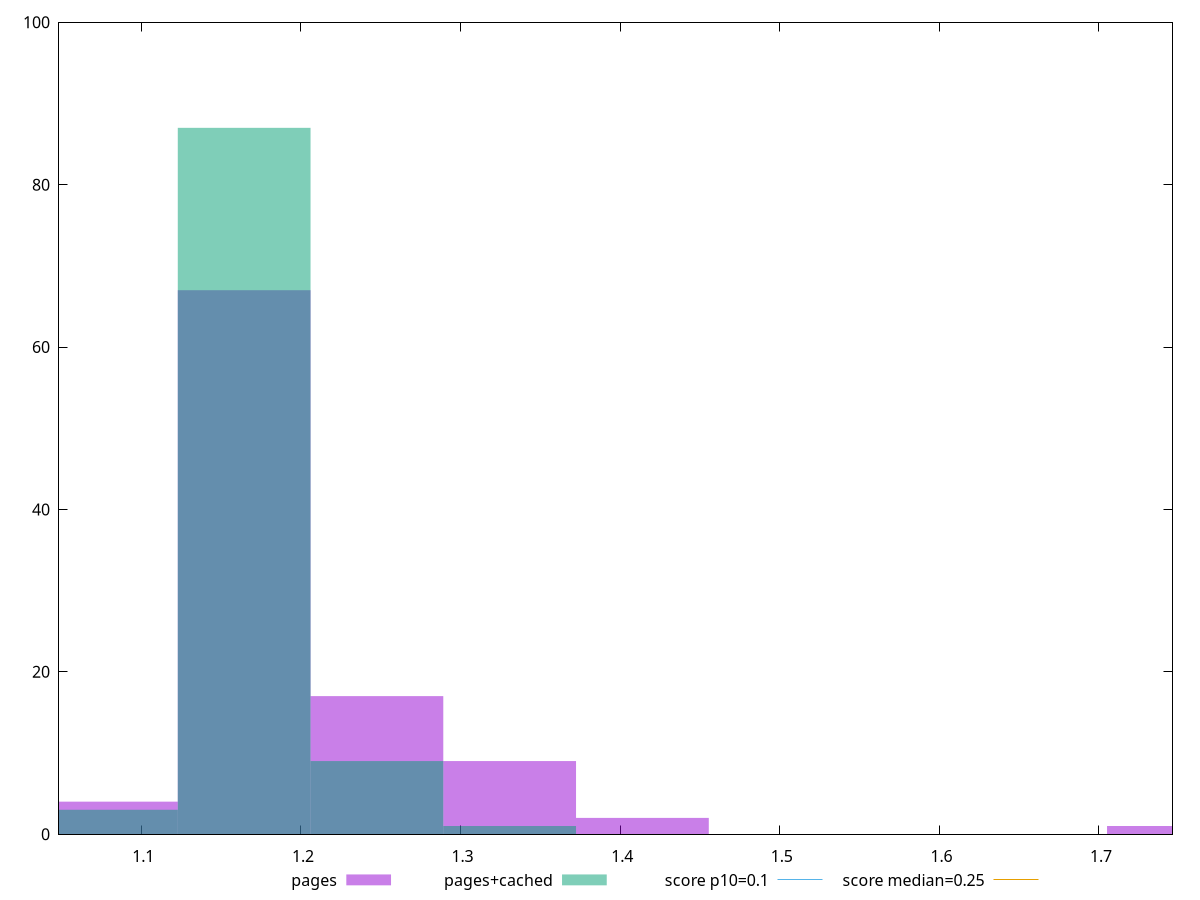 reset

$pages <<EOF
1.3307602932745377 9
1.1644152566152206 67
1.2475877749448792 17
1.0812427382855618 4
1.4139328116041963 2
1.7466228849228307 1
EOF

$pagesCached <<EOF
1.3307602932745377 1
1.1644152566152206 87
1.0812427382855618 3
1.2475877749448792 9
EOF

set key outside below
set boxwidth 0.0831725183296586
set xrange [1.0484101816813152:1.746048472086589]
set yrange [0:100]
set trange [0:100]
set style fill transparent solid 0.5 noborder

set parametric
set terminal svg size 640, 500 enhanced background rgb 'white'
set output "report_00025_2021-02-22T21:38:55.199Z/cumulative-layout-shift/comparison/histogram/0_vs_1.svg"

plot $pages title "pages" with boxes, \
     $pagesCached title "pages+cached" with boxes, \
     0.1,t title "score p10=0.1", \
     0.25,t title "score median=0.25"

reset
